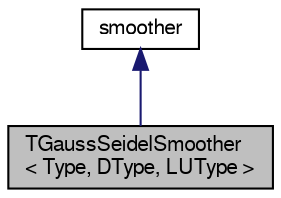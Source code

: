 digraph "TGaussSeidelSmoother&lt; Type, DType, LUType &gt;"
{
  bgcolor="transparent";
  edge [fontname="FreeSans",fontsize="10",labelfontname="FreeSans",labelfontsize="10"];
  node [fontname="FreeSans",fontsize="10",shape=record];
  Node0 [label="TGaussSeidelSmoother\l\< Type, DType, LUType \>",height=0.2,width=0.4,color="black", fillcolor="grey75", style="filled", fontcolor="black"];
  Node1 -> Node0 [dir="back",color="midnightblue",fontsize="10",style="solid",fontname="FreeSans"];
  Node1 [label="smoother",height=0.2,width=0.4,color="black",URL="$a26798.html",tooltip="Abstract base-class for LduMatrix smoothers. "];
}
